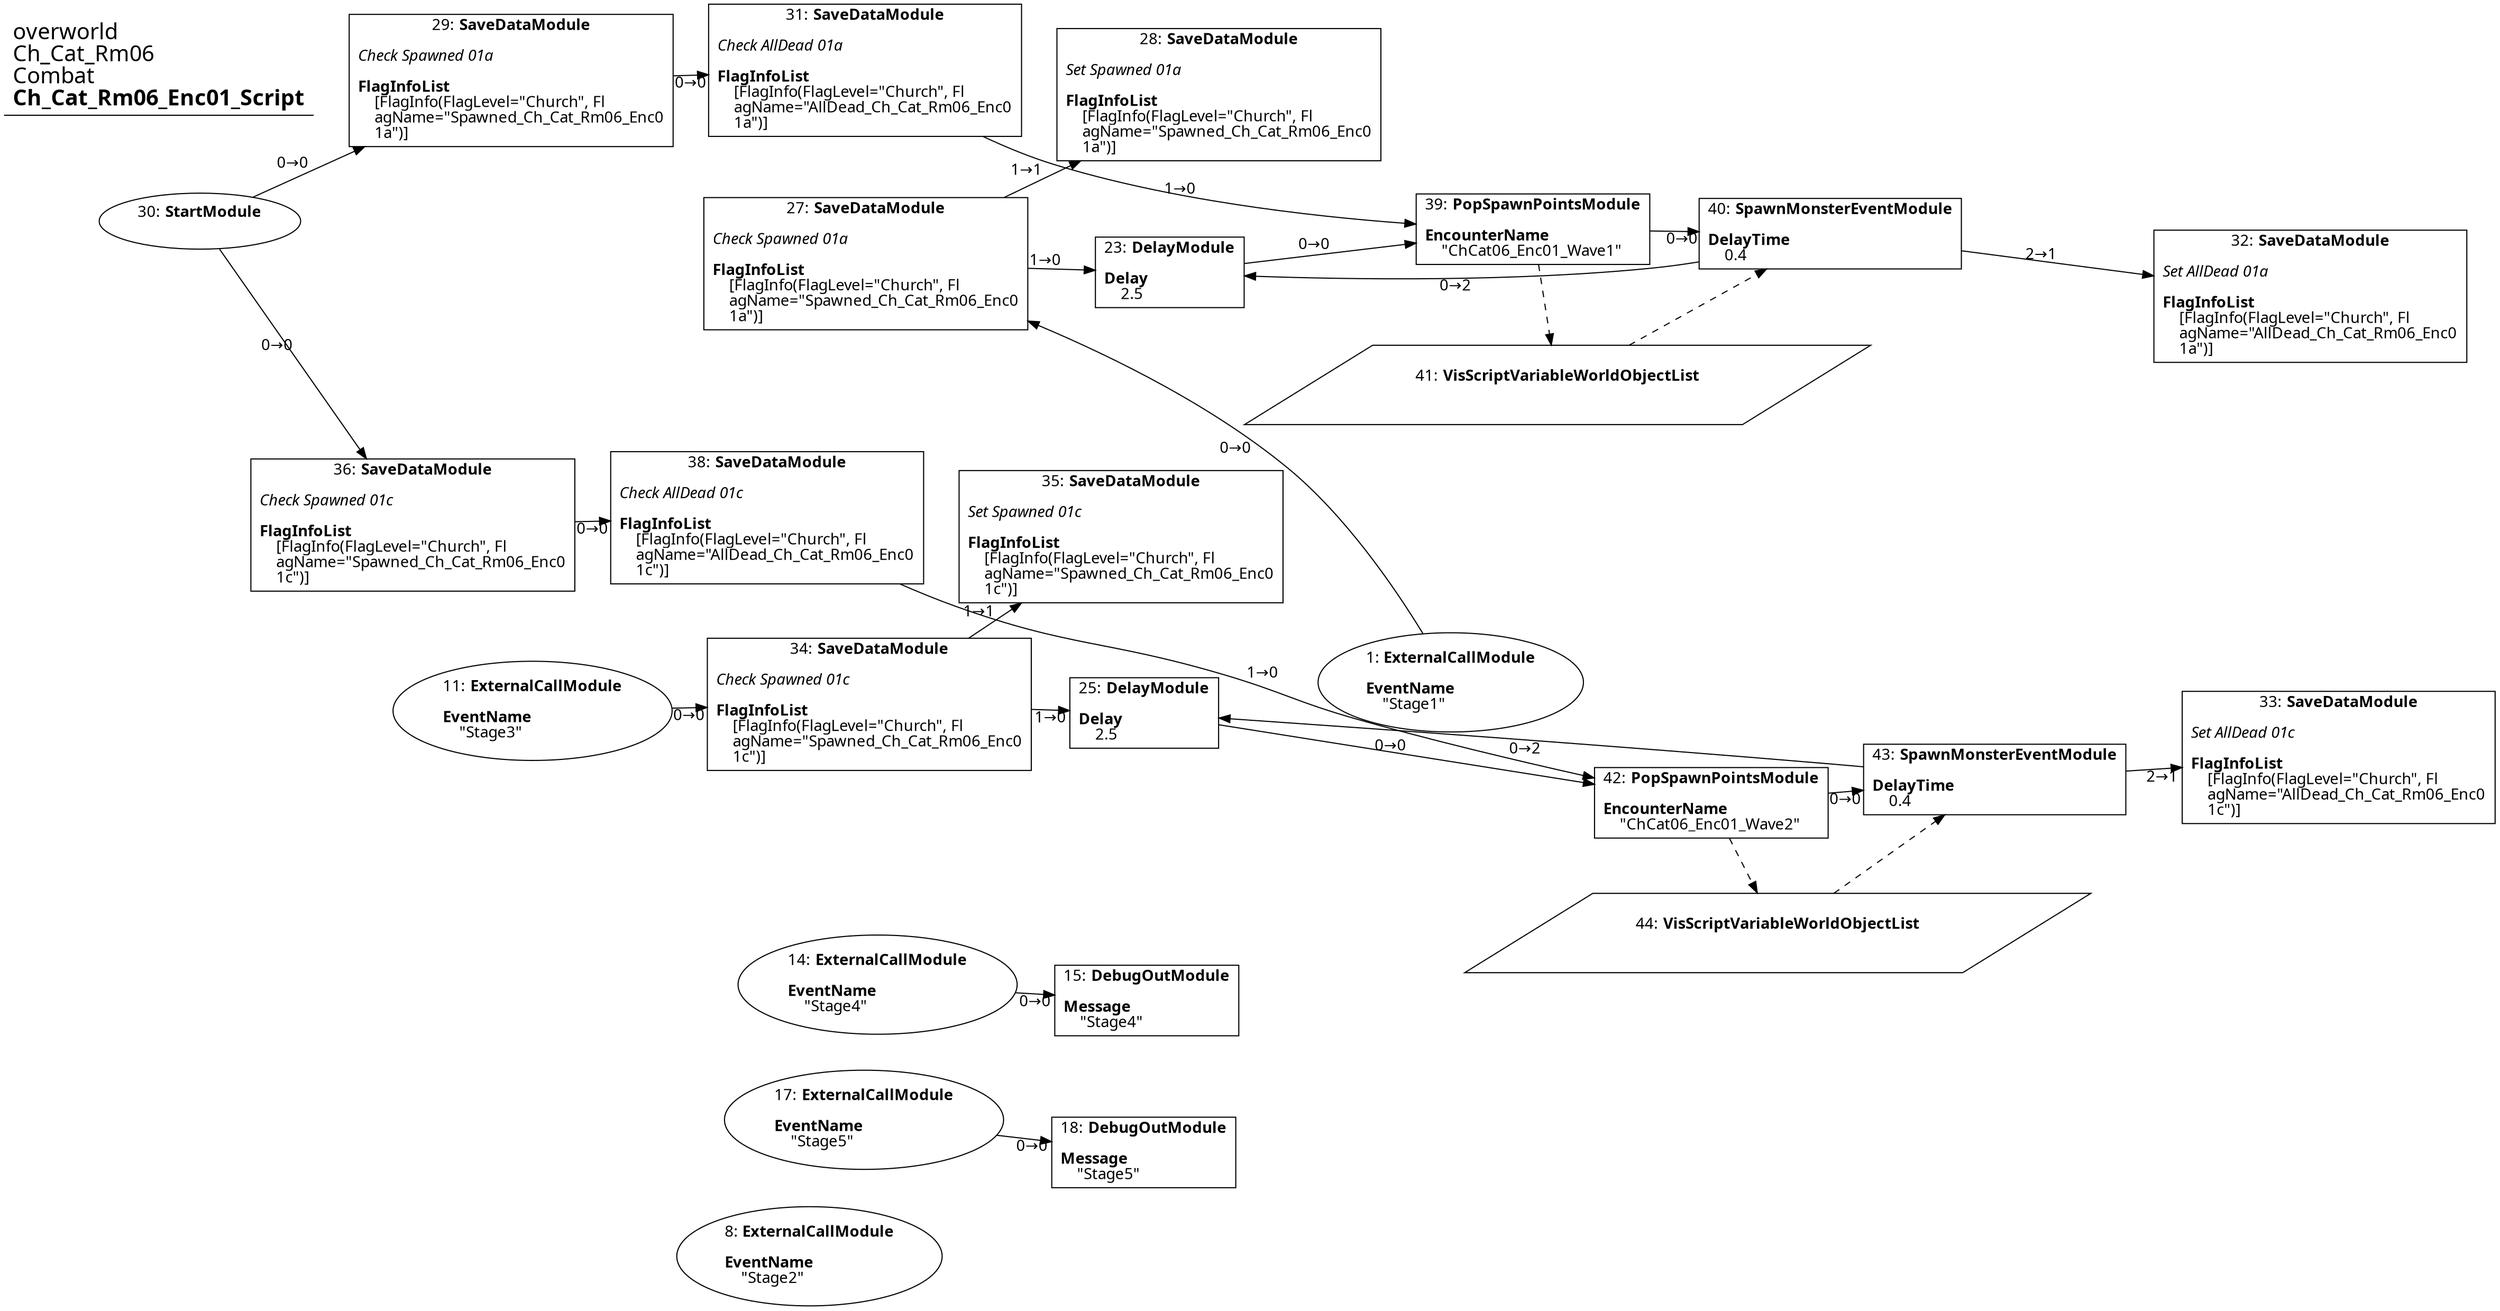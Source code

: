 digraph {
    layout = fdp;
    overlap = prism;
    sep = "+16";
    splines = spline;

    node [ shape = box ];

    graph [ fontname = "Segoe UI" ];
    node [ fontname = "Segoe UI" ];
    edge [ fontname = "Segoe UI" ];

    1 [ label = <1: <b>ExternalCallModule</b><br/><br/><b>EventName</b><br align="left"/>    &quot;Stage1&quot;<br align="left"/>> ];
    1 [ shape = oval ]
    1 [ pos = "0.564,-0.323!" ];
    1 -> 27 [ label = "0→0" ];

    8 [ label = <8: <b>ExternalCallModule</b><br/><br/><b>EventName</b><br align="left"/>    &quot;Stage2&quot;<br align="left"/>> ];
    8 [ shape = oval ]
    8 [ pos = "0.089,-0.80300003!" ];

    11 [ label = <11: <b>ExternalCallModule</b><br/><br/><b>EventName</b><br align="left"/>    &quot;Stage3&quot;<br align="left"/>> ];
    11 [ shape = oval ]
    11 [ pos = "-0.056,-0.35500002!" ];
    11 -> 34 [ label = "0→0" ];

    14 [ label = <14: <b>ExternalCallModule</b><br/><br/><b>EventName</b><br align="left"/>    &quot;Stage4&quot;<br align="left"/>> ];
    14 [ shape = oval ]
    14 [ pos = "0.141,-0.583!" ];
    14 -> 15 [ label = "0→0" ];

    15 [ label = <15: <b>DebugOutModule</b><br/><br/><b>Message</b><br align="left"/>    &quot;Stage4&quot;<br align="left"/>> ];
    15 [ pos = "0.35500002,-0.595!" ];

    17 [ label = <17: <b>ExternalCallModule</b><br/><br/><b>EventName</b><br align="left"/>    &quot;Stage5&quot;<br align="left"/>> ];
    17 [ shape = oval ]
    17 [ pos = "0.13000001,-0.689!" ];
    17 -> 18 [ label = "0→0" ];

    18 [ label = <18: <b>DebugOutModule</b><br/><br/><b>Message</b><br align="left"/>    &quot;Stage5&quot;<br align="left"/>> ];
    18 [ pos = "0.35300002,-0.717!" ];

    23 [ label = <23: <b>DelayModule</b><br/><br/><b>Delay</b><br align="left"/>    2.5<br align="left"/>> ];
    23 [ pos = "0.35000002,0.009000001!" ];
    23 -> 39 [ label = "0→0" ];

    25 [ label = <25: <b>DelayModule</b><br/><br/><b>Delay</b><br align="left"/>    2.5<br align="left"/>> ];
    25 [ pos = "0.349,-0.35700002!" ];
    25 -> 42 [ label = "0→0" ];

    27 [ label = <27: <b>SaveDataModule</b><br/><br/><i>Check Spawned 01a<br align="left"/></i><br align="left"/><b>FlagInfoList</b><br align="left"/>    [FlagInfo(FlagLevel=&quot;Church&quot;, Fl<br align="left"/>    agName=&quot;Spawned_Ch_Cat_Rm06_Enc0<br align="left"/>    1a&quot;)]<br align="left"/>> ];
    27 [ pos = "0.127,0.014!" ];
    27 -> 23 [ label = "1→0" ];
    27 -> 28 [ label = "1→1" ];

    28 [ label = <28: <b>SaveDataModule</b><br/><br/><i>Set Spawned 01a<br align="left"/></i><br align="left"/><b>FlagInfoList</b><br align="left"/>    [FlagInfo(FlagLevel=&quot;Church&quot;, Fl<br align="left"/>    agName=&quot;Spawned_Ch_Cat_Rm06_Enc0<br align="left"/>    1a&quot;)]<br align="left"/>> ];
    28 [ pos = "0.35300002,0.158!" ];

    29 [ label = <29: <b>SaveDataModule</b><br/><br/><i>Check Spawned 01a<br align="left"/></i><br align="left"/><b>FlagInfoList</b><br align="left"/>    [FlagInfo(FlagLevel=&quot;Church&quot;, Fl<br align="left"/>    agName=&quot;Spawned_Ch_Cat_Rm06_Enc0<br align="left"/>    1a&quot;)]<br align="left"/>> ];
    29 [ pos = "-0.15400001,0.16700001!" ];
    29 -> 31 [ label = "0→0" ];

    30 [ label = <30: <b>StartModule</b><br/><br/>> ];
    30 [ shape = oval ]
    30 [ pos = "-0.333,0.046000004!" ];
    30 -> 29 [ label = "0→0" ];
    30 -> 36 [ label = "0→0" ];

    31 [ label = <31: <b>SaveDataModule</b><br/><br/><i>Check AllDead 01a<br align="left"/></i><br align="left"/><b>FlagInfoList</b><br align="left"/>    [FlagInfo(FlagLevel=&quot;Church&quot;, Fl<br align="left"/>    agName=&quot;AllDead_Ch_Cat_Rm06_Enc0<br align="left"/>    1a&quot;)]<br align="left"/>> ];
    31 [ pos = "0.057000004,0.17300001!" ];
    31 -> 39 [ label = "1→0" ];

    32 [ label = <32: <b>SaveDataModule</b><br/><br/><i>Set AllDead 01a<br align="left"/></i><br align="left"/><b>FlagInfoList</b><br align="left"/>    [FlagInfo(FlagLevel=&quot;Church&quot;, Fl<br align="left"/>    agName=&quot;AllDead_Ch_Cat_Rm06_Enc0<br align="left"/>    1a&quot;)]<br align="left"/>> ];
    32 [ pos = "1.271,0.006!" ];

    33 [ label = <33: <b>SaveDataModule</b><br/><br/><i>Set AllDead 01c<br align="left"/></i><br align="left"/><b>FlagInfoList</b><br align="left"/>    [FlagInfo(FlagLevel=&quot;Church&quot;, Fl<br align="left"/>    agName=&quot;AllDead_Ch_Cat_Rm06_Enc0<br align="left"/>    1c&quot;)]<br align="left"/>> ];
    33 [ pos = "1.2880001,-0.37100002!" ];

    34 [ label = <34: <b>SaveDataModule</b><br/><br/><i>Check Spawned 01c<br align="left"/></i><br align="left"/><b>FlagInfoList</b><br align="left"/>    [FlagInfo(FlagLevel=&quot;Church&quot;, Fl<br align="left"/>    agName=&quot;Spawned_Ch_Cat_Rm06_Enc0<br align="left"/>    1c&quot;)]<br align="left"/>> ];
    34 [ pos = "0.13900001,-0.351!" ];
    34 -> 25 [ label = "1→0" ];
    34 -> 35 [ label = "1→1" ];

    35 [ label = <35: <b>SaveDataModule</b><br/><br/><i>Set Spawned 01c<br align="left"/></i><br align="left"/><b>FlagInfoList</b><br align="left"/>    [FlagInfo(FlagLevel=&quot;Church&quot;, Fl<br align="left"/>    agName=&quot;Spawned_Ch_Cat_Rm06_Enc0<br align="left"/>    1c&quot;)]<br align="left"/>> ];
    35 [ pos = "0.335,-0.223!" ];

    36 [ label = <36: <b>SaveDataModule</b><br/><br/><i>Check Spawned 01c<br align="left"/></i><br align="left"/><b>FlagInfoList</b><br align="left"/>    [FlagInfo(FlagLevel=&quot;Church&quot;, Fl<br align="left"/>    agName=&quot;Spawned_Ch_Cat_Rm06_Enc0<br align="left"/>    1c&quot;)]<br align="left"/>> ];
    36 [ pos = "-0.109000005,-0.21300001!" ];
    36 -> 38 [ label = "0→0" ];

    38 [ label = <38: <b>SaveDataModule</b><br/><br/><i>Check AllDead 01c<br align="left"/></i><br align="left"/><b>FlagInfoList</b><br align="left"/>    [FlagInfo(FlagLevel=&quot;Church&quot;, Fl<br align="left"/>    agName=&quot;AllDead_Ch_Cat_Rm06_Enc0<br align="left"/>    1c&quot;)]<br align="left"/>> ];
    38 [ pos = "0.09200001,-0.209!" ];
    38 -> 42 [ label = "1→0" ];

    39 [ label = <39: <b>PopSpawnPointsModule</b><br/><br/><b>EncounterName</b><br align="left"/>    &quot;ChCat06_Enc01_Wave1&quot;<br align="left"/>> ];
    39 [ pos = "0.64000005,0.049000002!" ];
    39 -> 40 [ label = "0→0" ];
    39 -> 41 [ style = dashed ];

    40 [ label = <40: <b>SpawnMonsterEventModule</b><br/><br/><b>DelayTime</b><br align="left"/>    0.4<br align="left"/>> ];
    40 [ pos = "0.88500005,0.048!" ];
    40 -> 23 [ label = "0→2" ];
    40 -> 32 [ label = "2→1" ];
    41 -> 40 [ style = dashed ];

    41 [ label = <41: <b>VisScriptVariableWorldObjectList</b><br/><br/>> ];
    41 [ shape = parallelogram ]
    41 [ pos = "0.67,-0.081!" ];

    42 [ label = <42: <b>PopSpawnPointsModule</b><br/><br/><b>EncounterName</b><br align="left"/>    &quot;ChCat06_Enc01_Wave2&quot;<br align="left"/>> ];
    42 [ pos = "0.71400005,-0.39200002!" ];
    42 -> 43 [ label = "0→0" ];
    42 -> 44 [ style = dashed ];

    43 [ label = <43: <b>SpawnMonsterEventModule</b><br/><br/><b>DelayTime</b><br align="left"/>    0.4<br align="left"/>> ];
    43 [ pos = "0.99100006,-0.388!" ];
    43 -> 25 [ label = "0→2" ];
    43 -> 33 [ label = "2→1" ];
    44 -> 43 [ style = dashed ];

    44 [ label = <44: <b>VisScriptVariableWorldObjectList</b><br/><br/>> ];
    44 [ shape = parallelogram ]
    44 [ pos = "0.794,-0.509!" ];

    title [ pos = "-0.33400002,0.17400001!" ];
    title [ shape = underline ];
    title [ label = <<font point-size="20">overworld<br align="left"/>Ch_Cat_Rm06<br align="left"/>Combat<br align="left"/><b>Ch_Cat_Rm06_Enc01_Script</b><br align="left"/></font>> ];
}
